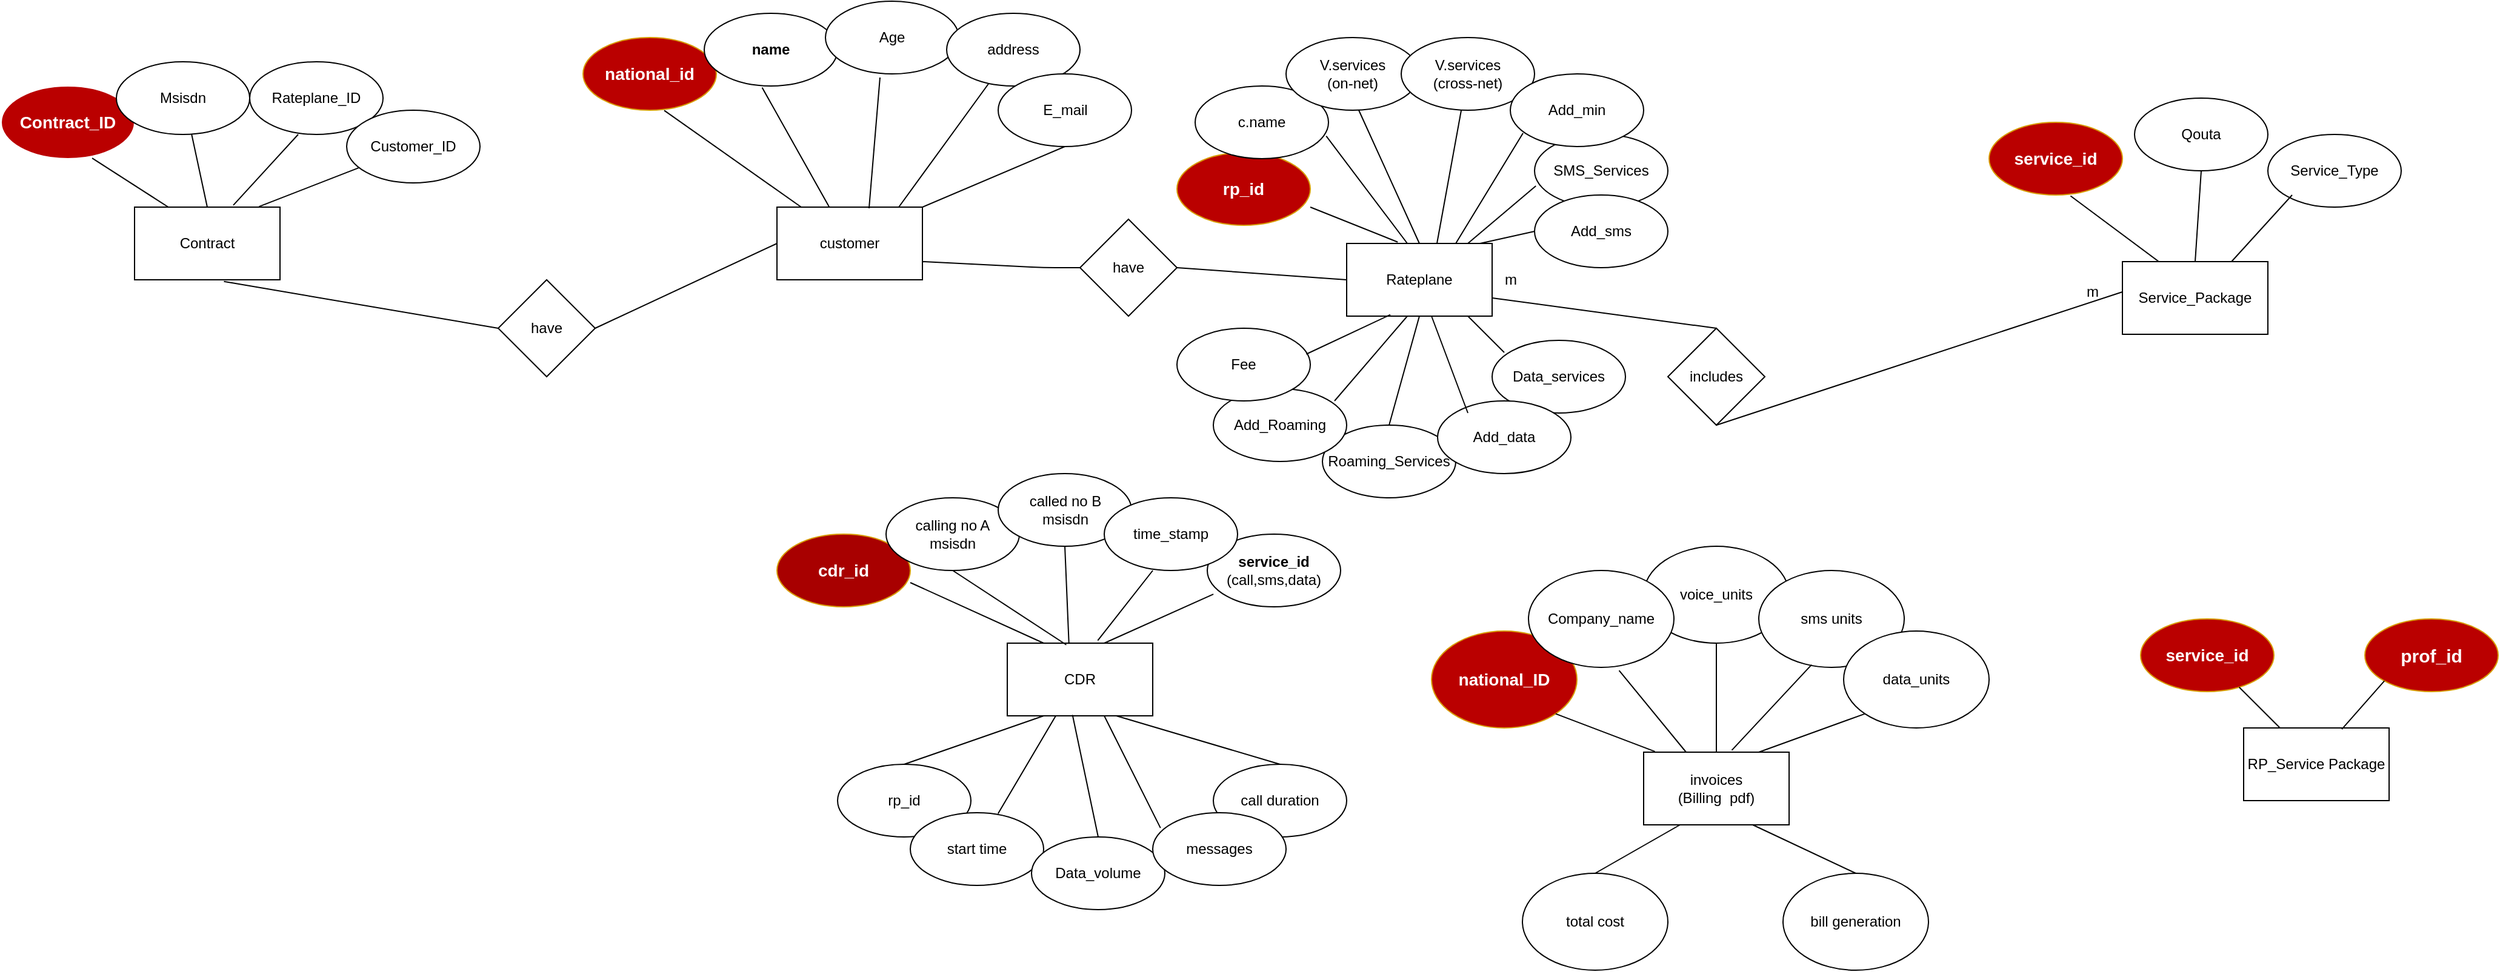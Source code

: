 <mxfile version="17.4.2" type="device"><diagram id="UeH-mSh9d2ZXS7c6aPuf" name="Page-1"><mxGraphModel dx="2121" dy="651" grid="1" gridSize="10" guides="1" tooltips="1" connect="1" arrows="1" fold="1" page="1" pageScale="1" pageWidth="850" pageHeight="1100" math="0" shadow="0"><root><mxCell id="0"/><mxCell id="1" parent="0"/><mxCell id="IhmDABvhxZJZWMPuW6Tt-1" value="" style="rounded=0;whiteSpace=wrap;html=1;" parent="1" vertex="1"><mxGeometry x="40" y="670" width="120" height="60" as="geometry"/></mxCell><mxCell id="IhmDABvhxZJZWMPuW6Tt-2" value="customer" style="text;html=1;strokeColor=none;fillColor=none;align=center;verticalAlign=middle;whiteSpace=wrap;rounded=0;" parent="1" vertex="1"><mxGeometry x="60" y="685" width="80" height="30" as="geometry"/></mxCell><mxCell id="IhmDABvhxZJZWMPuW6Tt-3" value="Rateplane" style="rounded=0;whiteSpace=wrap;html=1;" parent="1" vertex="1"><mxGeometry x="510" y="700" width="120" height="60" as="geometry"/></mxCell><mxCell id="IhmDABvhxZJZWMPuW6Tt-4" value="CDR" style="rounded=0;whiteSpace=wrap;html=1;" parent="1" vertex="1"><mxGeometry x="230" y="1030" width="120" height="60" as="geometry"/></mxCell><mxCell id="IhmDABvhxZJZWMPuW6Tt-6" value="invoices&lt;br&gt;(Billing&amp;nbsp; pdf)" style="rounded=0;whiteSpace=wrap;html=1;" parent="1" vertex="1"><mxGeometry x="755" y="1120" width="120" height="60" as="geometry"/></mxCell><mxCell id="IhmDABvhxZJZWMPuW6Tt-7" value="national_id" style="ellipse;whiteSpace=wrap;html=1;fillColor=#BA0000;strokeColor=#d79b00;fontColor=#FFFFFF;fontStyle=1;fontSize=14;" parent="1" vertex="1"><mxGeometry x="-120" y="530" width="110" height="60" as="geometry"/></mxCell><mxCell id="IhmDABvhxZJZWMPuW6Tt-9" value="name" style="ellipse;whiteSpace=wrap;html=1;fontStyle=1" parent="1" vertex="1"><mxGeometry x="-20" y="510" width="110" height="60" as="geometry"/></mxCell><mxCell id="IhmDABvhxZJZWMPuW6Tt-10" value="Age" style="ellipse;whiteSpace=wrap;html=1;" parent="1" vertex="1"><mxGeometry x="80" y="500" width="110" height="60" as="geometry"/></mxCell><mxCell id="IhmDABvhxZJZWMPuW6Tt-11" value="address" style="ellipse;whiteSpace=wrap;html=1;" parent="1" vertex="1"><mxGeometry x="180" y="510" width="110" height="60" as="geometry"/></mxCell><mxCell id="IhmDABvhxZJZWMPuW6Tt-12" value="E_mail" style="ellipse;whiteSpace=wrap;html=1;" parent="1" vertex="1"><mxGeometry x="222.5" y="560" width="110" height="60" as="geometry"/></mxCell><mxCell id="IhmDABvhxZJZWMPuW6Tt-14" value="rp_id" style="ellipse;whiteSpace=wrap;html=1;fillColor=#BA0000;strokeColor=#d79b00;fontColor=#FFFFFF;fontStyle=1;fontSize=14;" parent="1" vertex="1"><mxGeometry x="370" y="625" width="110" height="60" as="geometry"/></mxCell><mxCell id="IhmDABvhxZJZWMPuW6Tt-15" value="c.name" style="ellipse;whiteSpace=wrap;html=1;" parent="1" vertex="1"><mxGeometry x="385" y="570" width="110" height="60" as="geometry"/></mxCell><mxCell id="IhmDABvhxZJZWMPuW6Tt-20" value="Service_Package" style="rounded=0;whiteSpace=wrap;html=1;" parent="1" vertex="1"><mxGeometry x="1150" y="715" width="120" height="60" as="geometry"/></mxCell><mxCell id="IhmDABvhxZJZWMPuW6Tt-21" value="service_id" style="ellipse;whiteSpace=wrap;html=1;fillColor=#BA0000;strokeColor=#d79b00;fontColor=#FFFFFF;fontStyle=1;fontSize=14;" parent="1" vertex="1"><mxGeometry x="1040" y="600" width="110" height="60" as="geometry"/></mxCell><mxCell id="IhmDABvhxZJZWMPuW6Tt-22" value="Qouta" style="ellipse;whiteSpace=wrap;html=1;" parent="1" vertex="1"><mxGeometry x="1160" y="580" width="110" height="60" as="geometry"/></mxCell><mxCell id="IhmDABvhxZJZWMPuW6Tt-24" value="cdr_id" style="ellipse;whiteSpace=wrap;html=1;fillColor=#A80000;strokeColor=#d79b00;fontColor=#FFFFFF;fontStyle=1;fontSize=14;" parent="1" vertex="1"><mxGeometry x="40" y="940" width="110" height="60" as="geometry"/></mxCell><mxCell id="IhmDABvhxZJZWMPuW6Tt-25" value="calling no A&lt;br&gt;msisdn" style="ellipse;whiteSpace=wrap;html=1;" parent="1" vertex="1"><mxGeometry x="130" y="910" width="110" height="60" as="geometry"/></mxCell><mxCell id="IhmDABvhxZJZWMPuW6Tt-26" value="called no B&lt;br&gt;msisdn" style="ellipse;whiteSpace=wrap;html=1;" parent="1" vertex="1"><mxGeometry x="222.5" y="890" width="110" height="60" as="geometry"/></mxCell><mxCell id="IhmDABvhxZJZWMPuW6Tt-27" value="&lt;b&gt;service_id&lt;/b&gt;&lt;br&gt;(call,sms,data)" style="ellipse;whiteSpace=wrap;html=1;" parent="1" vertex="1"><mxGeometry x="395" y="940" width="110" height="60" as="geometry"/></mxCell><mxCell id="IhmDABvhxZJZWMPuW6Tt-29" value="rp_id" style="ellipse;whiteSpace=wrap;html=1;" parent="1" vertex="1"><mxGeometry x="90" y="1130" width="110" height="60" as="geometry"/></mxCell><mxCell id="IhmDABvhxZJZWMPuW6Tt-31" value="start time" style="ellipse;whiteSpace=wrap;html=1;" parent="1" vertex="1"><mxGeometry x="150" y="1170" width="110" height="60" as="geometry"/></mxCell><mxCell id="IhmDABvhxZJZWMPuW6Tt-32" value="call duration" style="ellipse;whiteSpace=wrap;html=1;" parent="1" vertex="1"><mxGeometry x="400" y="1130" width="110" height="60" as="geometry"/></mxCell><mxCell id="IhmDABvhxZJZWMPuW6Tt-40" value="&lt;font color=&quot;#ffffff&quot; size=&quot;1&quot;&gt;&lt;b style=&quot;font-size: 14px&quot;&gt;national_ID&lt;/b&gt;&lt;/font&gt;" style="ellipse;whiteSpace=wrap;html=1;fillColor=#BA0000;strokeColor=#d79b00;" parent="1" vertex="1"><mxGeometry x="580" y="1020" width="120" height="80" as="geometry"/></mxCell><mxCell id="IhmDABvhxZJZWMPuW6Tt-41" value="voice_units" style="ellipse;whiteSpace=wrap;html=1;" parent="1" vertex="1"><mxGeometry x="755" y="950" width="120" height="80" as="geometry"/></mxCell><mxCell id="IhmDABvhxZJZWMPuW6Tt-42" value="sms units&lt;span style=&quot;color: rgba(0 , 0 , 0 , 0) ; font-family: monospace ; font-size: 0px&quot;&gt;%3CmxGraphModel%3E%3Croot%3E%3CmxCell%20id%3D%220%22%2F%3E%3CmxCell%20id%3D%221%22%20parent%3D%220%22%2F%3E%3CmxCell%20id%3D%222%22%20value%3D%22custumer_id%26lt%3Bspan%20style%3D%26quot%3Bcolor%3A%20rgba(0%20%2C%200%20%2C%200%20%2C%200)%20%3B%20font-family%3A%20monospace%20%3B%20font-size%3A%200px%26quot%3B%26gt%3B%253CmxGraphModel%253E%253Croot%253E%253CmxCell%2520id%253D%25220%2522%252F%253E%253CmxCell%2520id%253D%25221%2522%2520parent%253D%25220%2522%252F%253E%253CmxCell%2520id%253D%25222%2522%2520value%253D%2522free%2520units%2522%2520style%253D%2522ellipse%253BwhiteSpace%253Dwrap%253Bhtml%253D1%253B%2522%2520vertex%253D%25221%2522%2520parent%253D%25221%2522%253E%253CmxGeometry%2520x%253D%2522-120%2522%2520y%253D%2522665%2522%2520width%253D%2522110%2522%2520height%253D%252260%2522%2520as%253D%2522geometry%2522%252F%253E%253C%252FmxCell%253E%253C%252Froot%253E%253C%252FmxGraphModel%253E%26lt%3B%2Fspan%26gt%3B%22%20style%3D%22ellipse%3BwhiteSpace%3Dwrap%3Bhtml%3D1%3B%22%20vertex%3D%221%22%20parent%3D%221%22%3E%3CmxGeometry%20x%3D%22660%22%20y%3D%221250%22%20width%3D%22120%22%20height%3D%2280%22%20as%3D%22geometry%22%2F%3E%3C%2FmxCell%3E%3C%2Froot%3E%3C%2FmxGraphModel%3E&lt;/span&gt;" style="ellipse;whiteSpace=wrap;html=1;" parent="1" vertex="1"><mxGeometry x="850" y="970" width="120" height="80" as="geometry"/></mxCell><mxCell id="IhmDABvhxZJZWMPuW6Tt-44" value="bill generation" style="ellipse;whiteSpace=wrap;html=1;" parent="1" vertex="1"><mxGeometry x="870" y="1220" width="120" height="80" as="geometry"/></mxCell><mxCell id="IhmDABvhxZJZWMPuW6Tt-45" value="Company_name" style="ellipse;whiteSpace=wrap;html=1;" parent="1" vertex="1"><mxGeometry x="660" y="970" width="120" height="80" as="geometry"/></mxCell><mxCell id="IhmDABvhxZJZWMPuW6Tt-46" value="data_units" style="ellipse;whiteSpace=wrap;html=1;" parent="1" vertex="1"><mxGeometry x="920" y="1020" width="120" height="80" as="geometry"/></mxCell><mxCell id="IhmDABvhxZJZWMPuW6Tt-50" value="have" style="rhombus;whiteSpace=wrap;html=1;" parent="1" vertex="1"><mxGeometry x="290" y="680" width="80" height="80" as="geometry"/></mxCell><mxCell id="IhmDABvhxZJZWMPuW6Tt-51" value="" style="endArrow=none;html=1;exitX=1;exitY=0.75;exitDx=0;exitDy=0;entryX=0;entryY=0.5;entryDx=0;entryDy=0;" parent="1" source="IhmDABvhxZJZWMPuW6Tt-1" target="IhmDABvhxZJZWMPuW6Tt-50" edge="1"><mxGeometry width="50" height="50" relative="1" as="geometry"><mxPoint x="200" y="750" as="sourcePoint"/><mxPoint x="250" y="700" as="targetPoint"/><Array as="points"><mxPoint x="260" y="720"/></Array></mxGeometry></mxCell><mxCell id="IhmDABvhxZJZWMPuW6Tt-52" value="" style="endArrow=none;html=1;exitX=1;exitY=0.5;exitDx=0;exitDy=0;entryX=0;entryY=0.5;entryDx=0;entryDy=0;" parent="1" source="IhmDABvhxZJZWMPuW6Tt-50" target="IhmDABvhxZJZWMPuW6Tt-3" edge="1"><mxGeometry width="50" height="50" relative="1" as="geometry"><mxPoint x="170" y="725" as="sourcePoint"/><mxPoint x="300" y="730" as="targetPoint"/></mxGeometry></mxCell><mxCell id="IhmDABvhxZJZWMPuW6Tt-61" value="includes" style="rhombus;whiteSpace=wrap;html=1;" parent="1" vertex="1"><mxGeometry x="775" y="770" width="80" height="80" as="geometry"/></mxCell><mxCell id="IhmDABvhxZJZWMPuW6Tt-62" value="" style="endArrow=none;html=1;exitX=0.5;exitY=0;exitDx=0;exitDy=0;entryX=1;entryY=0.75;entryDx=0;entryDy=0;" parent="1" source="IhmDABvhxZJZWMPuW6Tt-61" target="IhmDABvhxZJZWMPuW6Tt-3" edge="1"><mxGeometry width="50" height="50" relative="1" as="geometry"><mxPoint x="200" y="755" as="sourcePoint"/><mxPoint x="560" y="770" as="targetPoint"/></mxGeometry></mxCell><mxCell id="IhmDABvhxZJZWMPuW6Tt-63" value="" style="endArrow=none;html=1;entryX=0.5;entryY=1;entryDx=0;entryDy=0;" parent="1" target="IhmDABvhxZJZWMPuW6Tt-61" edge="1"><mxGeometry width="50" height="50" relative="1" as="geometry"><mxPoint x="1150" y="740" as="sourcePoint"/><mxPoint x="580" y="770" as="targetPoint"/></mxGeometry></mxCell><mxCell id="IhmDABvhxZJZWMPuW6Tt-70" value="SMS_Services" style="ellipse;whiteSpace=wrap;html=1;" parent="1" vertex="1"><mxGeometry x="665" y="610" width="110" height="60" as="geometry"/></mxCell><mxCell id="IhmDABvhxZJZWMPuW6Tt-72" value="" style="endArrow=none;html=1;exitX=0.351;exitY=-0.019;exitDx=0;exitDy=0;exitPerimeter=0;entryX=1;entryY=0.75;entryDx=0;entryDy=0;entryPerimeter=0;" parent="1" source="IhmDABvhxZJZWMPuW6Tt-3" target="IhmDABvhxZJZWMPuW6Tt-14" edge="1"><mxGeometry width="50" height="50" relative="1" as="geometry"><mxPoint x="520" y="710" as="sourcePoint"/><mxPoint x="470" y="660" as="targetPoint"/></mxGeometry></mxCell><mxCell id="IhmDABvhxZJZWMPuW6Tt-74" value="" style="endArrow=none;html=1;entryX=0.409;entryY=1.05;entryDx=0;entryDy=0;exitX=0.633;exitY=0.017;exitDx=0;exitDy=0;exitPerimeter=0;entryPerimeter=0;" parent="1" source="IhmDABvhxZJZWMPuW6Tt-1" target="IhmDABvhxZJZWMPuW6Tt-10" edge="1"><mxGeometry width="50" height="50" relative="1" as="geometry"><mxPoint x="130" y="660" as="sourcePoint"/><mxPoint x="230" y="630" as="targetPoint"/></mxGeometry></mxCell><mxCell id="IhmDABvhxZJZWMPuW6Tt-75" value="" style="endArrow=none;html=1;entryX=0.434;entryY=1.021;entryDx=0;entryDy=0;entryPerimeter=0;" parent="1" source="IhmDABvhxZJZWMPuW6Tt-1" target="IhmDABvhxZJZWMPuW6Tt-9" edge="1"><mxGeometry width="50" height="50" relative="1" as="geometry"><mxPoint x="170" y="695" as="sourcePoint"/><mxPoint x="266.039" y="621.175" as="targetPoint"/></mxGeometry></mxCell><mxCell id="IhmDABvhxZJZWMPuW6Tt-76" value="" style="endArrow=none;html=1;entryX=0.5;entryY=1;entryDx=0;entryDy=0;exitX=1;exitY=0;exitDx=0;exitDy=0;" parent="1" source="IhmDABvhxZJZWMPuW6Tt-1" target="IhmDABvhxZJZWMPuW6Tt-12" edge="1"><mxGeometry width="50" height="50" relative="1" as="geometry"><mxPoint x="180" y="705" as="sourcePoint"/><mxPoint x="276.039" y="631.175" as="targetPoint"/><Array as="points"/></mxGeometry></mxCell><mxCell id="IhmDABvhxZJZWMPuW6Tt-85" value="" style="endArrow=none;html=1;exitX=0.406;exitY=0.023;exitDx=0;exitDy=0;entryX=0.5;entryY=1;entryDx=0;entryDy=0;exitPerimeter=0;" parent="1" target="IhmDABvhxZJZWMPuW6Tt-25" edge="1" source="IhmDABvhxZJZWMPuW6Tt-4"><mxGeometry width="50" height="50" relative="1" as="geometry"><mxPoint x="250" y="1026" as="sourcePoint"/><mxPoint x="190" y="990" as="targetPoint"/></mxGeometry></mxCell><mxCell id="IhmDABvhxZJZWMPuW6Tt-87" value="" style="endArrow=none;html=1;exitX=0.424;exitY=0.011;exitDx=0;exitDy=0;exitPerimeter=0;entryX=0.5;entryY=1;entryDx=0;entryDy=0;" parent="1" source="IhmDABvhxZJZWMPuW6Tt-4" target="IhmDABvhxZJZWMPuW6Tt-26" edge="1"><mxGeometry width="50" height="50" relative="1" as="geometry"><mxPoint x="255.06" y="1035.92" as="sourcePoint"/><mxPoint x="270" y="1000" as="targetPoint"/></mxGeometry></mxCell><mxCell id="IhmDABvhxZJZWMPuW6Tt-88" value="" style="endArrow=none;html=1;entryX=0.046;entryY=0.826;entryDx=0;entryDy=0;entryPerimeter=0;" parent="1" edge="1" target="IhmDABvhxZJZWMPuW6Tt-27"><mxGeometry width="50" height="50" relative="1" as="geometry"><mxPoint x="310" y="1030" as="sourcePoint"/><mxPoint x="350" y="1019" as="targetPoint"/></mxGeometry></mxCell><mxCell id="IhmDABvhxZJZWMPuW6Tt-89" value="" style="endArrow=none;html=1;entryX=0.5;entryY=0;entryDx=0;entryDy=0;exitX=0.75;exitY=1;exitDx=0;exitDy=0;" parent="1" source="IhmDABvhxZJZWMPuW6Tt-4" target="IhmDABvhxZJZWMPuW6Tt-32" edge="1"><mxGeometry width="50" height="50" relative="1" as="geometry"><mxPoint x="275.06" y="1055.92" as="sourcePoint"/><mxPoint x="290" y="1020" as="targetPoint"/></mxGeometry></mxCell><mxCell id="IhmDABvhxZJZWMPuW6Tt-90" value="" style="endArrow=none;html=1;" parent="1" edge="1"><mxGeometry width="50" height="50" relative="1" as="geometry"><mxPoint x="260" y="1030" as="sourcePoint"/><mxPoint x="150" y="980" as="targetPoint"/></mxGeometry></mxCell><mxCell id="IhmDABvhxZJZWMPuW6Tt-91" value="" style="endArrow=none;html=1;entryX=0.5;entryY=0;entryDx=0;entryDy=0;" parent="1" target="IhmDABvhxZJZWMPuW6Tt-29" edge="1"><mxGeometry width="50" height="50" relative="1" as="geometry"><mxPoint x="260" y="1090" as="sourcePoint"/><mxPoint x="310" y="1040" as="targetPoint"/></mxGeometry></mxCell><mxCell id="IhmDABvhxZJZWMPuW6Tt-92" value="" style="endArrow=none;html=1;entryX=0.658;entryY=0.013;entryDx=0;entryDy=0;entryPerimeter=0;" parent="1" target="IhmDABvhxZJZWMPuW6Tt-31" edge="1"><mxGeometry width="50" height="50" relative="1" as="geometry"><mxPoint x="270" y="1090" as="sourcePoint"/><mxPoint x="320" y="1050" as="targetPoint"/></mxGeometry></mxCell><mxCell id="IhmDABvhxZJZWMPuW6Tt-94" value="" style="endArrow=none;html=1;entryX=0.25;entryY=0;entryDx=0;entryDy=0;exitX=0.611;exitY=1.013;exitDx=0;exitDy=0;exitPerimeter=0;" parent="1" source="IhmDABvhxZJZWMPuW6Tt-21" target="IhmDABvhxZJZWMPuW6Tt-20" edge="1"><mxGeometry width="50" height="50" relative="1" as="geometry"><mxPoint x="460" y="1100" as="sourcePoint"/><mxPoint x="510" y="1050" as="targetPoint"/></mxGeometry></mxCell><mxCell id="IhmDABvhxZJZWMPuW6Tt-103" value="" style="endArrow=none;html=1;entryX=0.5;entryY=1;entryDx=0;entryDy=0;" parent="1" source="IhmDABvhxZJZWMPuW6Tt-6" target="IhmDABvhxZJZWMPuW6Tt-41" edge="1"><mxGeometry width="50" height="50" relative="1" as="geometry"><mxPoint x="760" y="1370" as="sourcePoint"/><mxPoint x="810" y="1320" as="targetPoint"/></mxGeometry></mxCell><mxCell id="IhmDABvhxZJZWMPuW6Tt-104" value="" style="endArrow=none;html=1;entryX=1;entryY=1;entryDx=0;entryDy=0;exitX=0.077;exitY=-0.009;exitDx=0;exitDy=0;exitPerimeter=0;" parent="1" source="IhmDABvhxZJZWMPuW6Tt-6" target="IhmDABvhxZJZWMPuW6Tt-40" edge="1"><mxGeometry width="50" height="50" relative="1" as="geometry"><mxPoint x="853.886" y="1360" as="sourcePoint"/><mxPoint x="770" y="1330" as="targetPoint"/></mxGeometry></mxCell><mxCell id="IhmDABvhxZJZWMPuW6Tt-105" value="" style="endArrow=none;html=1;entryX=0;entryY=1;entryDx=0;entryDy=0;" parent="1" target="IhmDABvhxZJZWMPuW6Tt-46" edge="1"><mxGeometry width="50" height="50" relative="1" as="geometry"><mxPoint x="850" y="1120" as="sourcePoint"/><mxPoint x="827.574" y="1328.284" as="targetPoint"/></mxGeometry></mxCell><mxCell id="IhmDABvhxZJZWMPuW6Tt-106" value="" style="endArrow=none;html=1;entryX=0.363;entryY=0.973;entryDx=0;entryDy=0;exitX=0.606;exitY=-0.026;exitDx=0;exitDy=0;exitPerimeter=0;entryPerimeter=0;" parent="1" source="IhmDABvhxZJZWMPuW6Tt-6" target="IhmDABvhxZJZWMPuW6Tt-42" edge="1"><mxGeometry width="50" height="50" relative="1" as="geometry"><mxPoint x="910" y="1350" as="sourcePoint"/><mxPoint x="837.574" y="1338.284" as="targetPoint"/></mxGeometry></mxCell><mxCell id="IhmDABvhxZJZWMPuW6Tt-107" value="" style="endArrow=none;html=1;entryX=0.5;entryY=0;entryDx=0;entryDy=0;exitX=0.75;exitY=1;exitDx=0;exitDy=0;" parent="1" target="IhmDABvhxZJZWMPuW6Tt-44" edge="1" source="IhmDABvhxZJZWMPuW6Tt-6"><mxGeometry width="50" height="50" relative="1" as="geometry"><mxPoint x="880" y="1170" as="sourcePoint"/><mxPoint x="937" y="1200" as="targetPoint"/></mxGeometry></mxCell><mxCell id="IhmDABvhxZJZWMPuW6Tt-108" value="" style="endArrow=none;html=1;exitX=0.623;exitY=1.032;exitDx=0;exitDy=0;exitPerimeter=0;entryX=0.292;entryY=0;entryDx=0;entryDy=0;entryPerimeter=0;" parent="1" source="IhmDABvhxZJZWMPuW6Tt-45" target="IhmDABvhxZJZWMPuW6Tt-6" edge="1"><mxGeometry width="50" height="50" relative="1" as="geometry"><mxPoint x="893.886" y="1400" as="sourcePoint"/><mxPoint x="800" y="1110" as="targetPoint"/></mxGeometry></mxCell><mxCell id="55FDZ2Q5JJoi3GqjYJV_-4" value="have" style="rhombus;whiteSpace=wrap;html=1;" parent="1" vertex="1"><mxGeometry x="-190" y="730" width="80" height="80" as="geometry"/></mxCell><mxCell id="55FDZ2Q5JJoi3GqjYJV_-6" value="" style="endArrow=none;html=1;entryX=0;entryY=0.5;entryDx=0;entryDy=0;exitX=1;exitY=0.5;exitDx=0;exitDy=0;" parent="1" source="55FDZ2Q5JJoi3GqjYJV_-4" target="IhmDABvhxZJZWMPuW6Tt-1" edge="1"><mxGeometry width="50" height="50" relative="1" as="geometry"><mxPoint x="-380" y="780" as="sourcePoint"/><mxPoint x="-330" y="730" as="targetPoint"/></mxGeometry></mxCell><mxCell id="55FDZ2Q5JJoi3GqjYJV_-21" value="total cost" style="ellipse;whiteSpace=wrap;html=1;" parent="1" vertex="1"><mxGeometry x="655" y="1220" width="120" height="80" as="geometry"/></mxCell><mxCell id="_LOwNl2Nd0SdQ97iQgdr-3" value="" style="endArrow=none;html=1;entryX=0.5;entryY=0;entryDx=0;entryDy=0;exitX=0.25;exitY=1;exitDx=0;exitDy=0;" parent="1" source="IhmDABvhxZJZWMPuW6Tt-6" target="55FDZ2Q5JJoi3GqjYJV_-21" edge="1"><mxGeometry width="50" height="50" relative="1" as="geometry"><mxPoint x="820" y="1390" as="sourcePoint"/><mxPoint x="766.88" y="1404.16" as="targetPoint"/></mxGeometry></mxCell><mxCell id="5HXcH3cHeGEhkb0Ea2yJ-9" value="RP_Service Package" style="rounded=0;whiteSpace=wrap;html=1;" parent="1" vertex="1"><mxGeometry x="1250" y="1100" width="120" height="60" as="geometry"/></mxCell><mxCell id="5HXcH3cHeGEhkb0Ea2yJ-10" value="&lt;font color=&quot;#ffffff&quot; size=&quot;1&quot;&gt;&lt;b style=&quot;font-size: 14px&quot;&gt;service_id&lt;/b&gt;&lt;/font&gt;" style="ellipse;whiteSpace=wrap;html=1;fillColor=#BA0000;strokeColor=#d79b00;" parent="1" vertex="1"><mxGeometry x="1165" y="1010" width="110" height="60" as="geometry"/></mxCell><mxCell id="5HXcH3cHeGEhkb0Ea2yJ-11" value="&lt;font color=&quot;#ffffff&quot; size=&quot;1&quot;&gt;&lt;b style=&quot;font-size: 15px&quot;&gt;prof_id&lt;/b&gt;&lt;/font&gt;" style="ellipse;whiteSpace=wrap;html=1;fillColor=#BA0000;strokeColor=#d79b00;" parent="1" vertex="1"><mxGeometry x="1350" y="1010" width="110" height="60" as="geometry"/></mxCell><mxCell id="5HXcH3cHeGEhkb0Ea2yJ-12" value="" style="endArrow=none;html=1;" parent="1" source="5HXcH3cHeGEhkb0Ea2yJ-9" target="5HXcH3cHeGEhkb0Ea2yJ-10" edge="1"><mxGeometry width="50" height="50" relative="1" as="geometry"><mxPoint x="900" y="820" as="sourcePoint"/><mxPoint x="950" y="770" as="targetPoint"/></mxGeometry></mxCell><mxCell id="5HXcH3cHeGEhkb0Ea2yJ-13" value="" style="endArrow=none;html=1;entryX=0;entryY=1;entryDx=0;entryDy=0;exitX=0.675;exitY=0.017;exitDx=0;exitDy=0;exitPerimeter=0;" parent="1" source="5HXcH3cHeGEhkb0Ea2yJ-9" target="5HXcH3cHeGEhkb0Ea2yJ-11" edge="1"><mxGeometry width="50" height="50" relative="1" as="geometry"><mxPoint x="976" y="800" as="sourcePoint"/><mxPoint x="960" y="780" as="targetPoint"/></mxGeometry></mxCell><mxCell id="5HXcH3cHeGEhkb0Ea2yJ-14" value="&lt;span style=&quot;color: rgba(0 , 0 , 0 , 0) ; font-family: monospace ; font-size: 0px&quot;&gt;%3CmxGraphModel%3E%3Croot%3E%3CmxCell%20id%3D%220%22%2F%3E%3CmxCell%20id%3D%221%22%20parent%3D%220%22%2F%3E%3CmxCell%20id%3D%222%22%20value%3D%22prof_service%22%20style%3D%22rounded%3D0%3BwhiteSpace%3Dwrap%3Bhtml%3D1%3B%22%20vertex%3D%221%22%20parent%3D%221%22%3E%3CmxGeometry%20x%3D%22930%22%20y%3D%22790%22%20width%3D%22120%22%20height%3D%2260%22%20as%3D%22geometry%22%2F%3E%3C%2FmxCell%3E%3CmxCell%20id%3D%223%22%20value%3D%22service_id%22%20style%3D%22ellipse%3BwhiteSpace%3Dwrap%3Bhtml%3D1%3BfillColor%3D%23ffe6cc%3BstrokeColor%3D%23d79b00%3B%22%20vertex%3D%221%22%20parent%3D%221%22%3E%3CmxGeometry%20x%3D%22880%22%20y%3D%22710%22%20width%3D%22110%22%20height%3D%2260%22%20as%3D%22geometry%22%2F%3E%3C%2FmxCell%3E%3CmxCell%20id%3D%224%22%20value%3D%22prof_id%22%20style%3D%22ellipse%3BwhiteSpace%3Dwrap%3Bhtml%3D1%3BfillColor%3D%23ffe6cc%3BstrokeColor%3D%23d79b00%3B%22%20vertex%3D%221%22%20parent%3D%221%22%3E%3CmxGeometry%20x%3D%221030%22%20y%3D%22710%22%20width%3D%22110%22%20height%3D%2260%22%20as%3D%22geometry%22%2F%3E%3C%2FmxCell%3E%3CmxCell%20id%3D%225%22%20value%3D%22%22%20style%3D%22endArrow%3Dnone%3Bhtml%3D1%3B%22%20edge%3D%221%22%20source%3D%222%22%20target%3D%223%22%20parent%3D%221%22%3E%3CmxGeometry%20width%3D%2250%22%20height%3D%2250%22%20relative%3D%221%22%20as%3D%22geometry%22%3E%3CmxPoint%20x%3D%22900%22%20y%3D%22820%22%20as%3D%22sourcePoint%22%2F%3E%3CmxPoint%20x%3D%22950%22%20y%3D%22770%22%20as%3D%22targetPoint%22%2F%3E%3C%2FmxGeometry%3E%3C%2FmxCell%3E%3CmxCell%20id%3D%226%22%20value%3D%22%22%20style%3D%22endArrow%3Dnone%3Bhtml%3D1%3BentryX%3D0%3BentryY%3D1%3BentryDx%3D0%3BentryDy%3D0%3BexitX%3D0.675%3BexitY%3D0.017%3BexitDx%3D0%3BexitDy%3D0%3BexitPerimeter%3D0%3B%22%20edge%3D%221%22%20source%3D%222%22%20target%3D%224%22%20parent%3D%221%22%3E%3CmxGeometry%20width%3D%2250%22%20height%3D%2250%22%20relative%3D%221%22%20as%3D%22geometry%22%3E%3CmxPoint%20x%3D%22976%22%20y%3D%22800%22%20as%3D%22sourcePoint%22%2F%3E%3CmxPoint%20x%3D%22960%22%20y%3D%22780%22%20as%3D%22targetPoint%22%2F%3E%3C%2FmxGeometry%3E%3C%2FmxCell%3E%3C%2Froot%3E%3C%2FmxGraphModel%3E&lt;/span&gt;&lt;span style=&quot;color: rgba(0 , 0 , 0 , 0) ; font-family: monospace ; font-size: 0px&quot;&gt;%3CmxGraphModel%3E%3Croot%3E%3CmxCell%20id%3D%220%22%2F%3E%3CmxCell%20id%3D%221%22%20parent%3D%220%22%2F%3E%3CmxCell%20id%3D%222%22%20value%3D%22prof_service%22%20style%3D%22rounded%3D0%3BwhiteSpace%3Dwrap%3Bhtml%3D1%3B%22%20vertex%3D%221%22%20parent%3D%221%22%3E%3CmxGeometry%20x%3D%22930%22%20y%3D%22790%22%20width%3D%22120%22%20height%3D%2260%22%20as%3D%22geometry%22%2F%3E%3C%2FmxCell%3E%3CmxCell%20id%3D%223%22%20value%3D%22service_id%22%20style%3D%22ellipse%3BwhiteSpace%3Dwrap%3Bhtml%3D1%3BfillColor%3D%23ffe6cc%3BstrokeColor%3D%23d79b00%3B%22%20vertex%3D%221%22%20parent%3D%221%22%3E%3CmxGeometry%20x%3D%22880%22%20y%3D%22710%22%20width%3D%22110%22%20height%3D%2260%22%20as%3D%22geometry%22%2F%3E%3C%2FmxCell%3E%3CmxCell%20id%3D%224%22%20value%3D%22prof_id%22%20style%3D%22ellipse%3BwhiteSpace%3Dwrap%3Bhtml%3D1%3BfillColor%3D%23ffe6cc%3BstrokeColor%3D%23d79b00%3B%22%20vertex%3D%221%22%20parent%3D%221%22%3E%3CmxGeometry%20x%3D%221030%22%20y%3D%22710%22%20width%3D%22110%22%20height%3D%2260%22%20as%3D%22geometry%22%2F%3E%3C%2FmxCell%3E%3CmxCell%20id%3D%225%22%20value%3D%22%22%20style%3D%22endArrow%3Dnone%3Bhtml%3D1%3B%22%20edge%3D%221%22%20source%3D%222%22%20target%3D%223%22%20parent%3D%221%22%3E%3CmxGeometry%20width%3D%2250%22%20height%3D%2250%22%20relative%3D%221%22%20as%3D%22geometry%22%3E%3CmxPoint%20x%3D%22900%22%20y%3D%22820%22%20as%3D%22sourcePoint%22%2F%3E%3CmxPoint%20x%3D%22950%22%20y%3D%22770%22%20as%3D%22targetPoint%22%2F%3E%3C%2FmxGeometry%3E%3C%2FmxCell%3E%3CmxCell%20id%3D%226%22%20value%3D%22%22%20style%3D%22endArrow%3Dnone%3Bhtml%3D1%3BentryX%3D0%3BentryY%3D1%3BentryDx%3D0%3BentryDy%3D0%3BexitX%3D0.675%3BexitY%3D0.017%3BexitDx%3D0%3BexitDy%3D0%3BexitPerimeter%3D0%3B%22%20edge%3D%221%22%20source%3D%222%22%20target%3D%224%22%20parent%3D%221%22%3E%3CmxGeometry%20width%3D%2250%22%20height%3D%2250%22%20relative%3D%221%22%20as%3D%22geometry%22%3E%3CmxPoint%20x%3D%22976%22%20y%3D%22800%22%20as%3D%22sourcePoint%22%2F%3E%3CmxPoint%20x%3D%22960%22%20y%3D%22780%22%20as%3D%22targetPoint%22%2F%3E%3C%2FmxGeometry%3E%3C%2FmxCell%3E%3C%2Froot%3E%3C%2FmxGraphModel%3E&lt;/span&gt;" style="text;html=1;align=center;verticalAlign=middle;resizable=0;points=[];autosize=1;strokeColor=none;" parent="1" vertex="1"><mxGeometry x="1250" y="1050" width="20" height="20" as="geometry"/></mxCell><mxCell id="gw2tQ66wjIU7QZyXg5M6-1" value="Data_volume" style="ellipse;whiteSpace=wrap;html=1;" parent="1" vertex="1"><mxGeometry x="250" y="1190" width="110" height="60" as="geometry"/></mxCell><mxCell id="-H5qnsPjapEKyYedPauh-9" value="" style="endArrow=none;html=1;entryX=0.609;entryY=1.003;entryDx=0;entryDy=0;entryPerimeter=0;" edge="1" parent="1" target="IhmDABvhxZJZWMPuW6Tt-7"><mxGeometry width="50" height="50" relative="1" as="geometry"><mxPoint x="60" y="670" as="sourcePoint"/><mxPoint x="12.248" y="571.26" as="targetPoint"/></mxGeometry></mxCell><mxCell id="-H5qnsPjapEKyYedPauh-10" value="" style="endArrow=none;html=1;exitX=0.633;exitY=0.017;exitDx=0;exitDy=0;exitPerimeter=0;" edge="1" parent="1" target="IhmDABvhxZJZWMPuW6Tt-11"><mxGeometry width="50" height="50" relative="1" as="geometry"><mxPoint x="140.48" y="670" as="sourcePoint"/><mxPoint x="149.51" y="561.98" as="targetPoint"/></mxGeometry></mxCell><mxCell id="-H5qnsPjapEKyYedPauh-11" value="V.services&lt;br&gt;(on-net)" style="ellipse;whiteSpace=wrap;html=1;" vertex="1" parent="1"><mxGeometry x="460" y="530" width="110" height="60" as="geometry"/></mxCell><mxCell id="-H5qnsPjapEKyYedPauh-12" value="Roaming_Services" style="ellipse;whiteSpace=wrap;html=1;" vertex="1" parent="1"><mxGeometry x="490" y="850" width="110" height="60" as="geometry"/></mxCell><mxCell id="-H5qnsPjapEKyYedPauh-13" value="Data_services" style="ellipse;whiteSpace=wrap;html=1;" vertex="1" parent="1"><mxGeometry x="630" y="780" width="110" height="60" as="geometry"/></mxCell><mxCell id="-H5qnsPjapEKyYedPauh-14" value="V.services&lt;br&gt;(cross-net)" style="ellipse;whiteSpace=wrap;html=1;" vertex="1" parent="1"><mxGeometry x="555" y="530" width="110" height="60" as="geometry"/></mxCell><mxCell id="-H5qnsPjapEKyYedPauh-16" value="Add_min" style="ellipse;whiteSpace=wrap;html=1;" vertex="1" parent="1"><mxGeometry x="645" y="560" width="110" height="60" as="geometry"/></mxCell><mxCell id="-H5qnsPjapEKyYedPauh-17" value="Add_sms" style="ellipse;whiteSpace=wrap;html=1;" vertex="1" parent="1"><mxGeometry x="665" y="660" width="110" height="60" as="geometry"/></mxCell><mxCell id="-H5qnsPjapEKyYedPauh-18" value="Add_data" style="ellipse;whiteSpace=wrap;html=1;" vertex="1" parent="1"><mxGeometry x="585" y="830" width="110" height="60" as="geometry"/></mxCell><mxCell id="-H5qnsPjapEKyYedPauh-19" value="Add_Roaming" style="ellipse;whiteSpace=wrap;html=1;" vertex="1" parent="1"><mxGeometry x="400" y="820" width="110" height="60" as="geometry"/></mxCell><mxCell id="-H5qnsPjapEKyYedPauh-20" value="Fee" style="ellipse;whiteSpace=wrap;html=1;" vertex="1" parent="1"><mxGeometry x="370" y="770" width="110" height="60" as="geometry"/></mxCell><mxCell id="-H5qnsPjapEKyYedPauh-21" value="" style="endArrow=none;html=1;entryX=0.983;entryY=0.689;entryDx=0;entryDy=0;entryPerimeter=0;exitX=0.417;exitY=0;exitDx=0;exitDy=0;exitPerimeter=0;" edge="1" parent="1" source="IhmDABvhxZJZWMPuW6Tt-3" target="IhmDABvhxZJZWMPuW6Tt-15"><mxGeometry width="50" height="50" relative="1" as="geometry"><mxPoint x="560" y="690" as="sourcePoint"/><mxPoint x="510.0" y="616.26" as="targetPoint"/></mxGeometry></mxCell><mxCell id="-H5qnsPjapEKyYedPauh-22" value="" style="endArrow=none;html=1;exitX=0.5;exitY=0;exitDx=0;exitDy=0;" edge="1" parent="1" source="IhmDABvhxZJZWMPuW6Tt-3"><mxGeometry width="50" height="50" relative="1" as="geometry"><mxPoint x="586.91" y="670" as="sourcePoint"/><mxPoint x="520" y="590" as="targetPoint"/></mxGeometry></mxCell><mxCell id="-H5qnsPjapEKyYedPauh-23" value="" style="endArrow=none;html=1;" edge="1" parent="1" target="-H5qnsPjapEKyYedPauh-14"><mxGeometry width="50" height="50" relative="1" as="geometry"><mxPoint x="584.48" y="700" as="sourcePoint"/><mxPoint x="635.519" y="608.825" as="targetPoint"/></mxGeometry></mxCell><mxCell id="-H5qnsPjapEKyYedPauh-24" value="" style="endArrow=none;html=1;entryX=0;entryY=0;entryDx=0;entryDy=0;exitX=0.75;exitY=0;exitDx=0;exitDy=0;" edge="1" parent="1" source="IhmDABvhxZJZWMPuW6Tt-3"><mxGeometry width="50" height="50" relative="1" as="geometry"><mxPoint x="604.48" y="700" as="sourcePoint"/><mxPoint x="655.519" y="608.825" as="targetPoint"/></mxGeometry></mxCell><mxCell id="-H5qnsPjapEKyYedPauh-25" value="" style="endArrow=none;html=1;entryX=0.01;entryY=0.709;entryDx=0;entryDy=0;entryPerimeter=0;exitX=0.833;exitY=0;exitDx=0;exitDy=0;exitPerimeter=0;" edge="1" parent="1" source="IhmDABvhxZJZWMPuW6Tt-3" target="IhmDABvhxZJZWMPuW6Tt-70"><mxGeometry width="50" height="50" relative="1" as="geometry"><mxPoint x="615" y="701.17" as="sourcePoint"/><mxPoint x="666.039" y="609.995" as="targetPoint"/></mxGeometry></mxCell><mxCell id="-H5qnsPjapEKyYedPauh-26" value="" style="endArrow=none;html=1;entryX=0;entryY=0.5;entryDx=0;entryDy=0;" edge="1" parent="1" target="-H5qnsPjapEKyYedPauh-17"><mxGeometry width="50" height="50" relative="1" as="geometry"><mxPoint x="620" y="700" as="sourcePoint"/><mxPoint x="671.039" y="608.825" as="targetPoint"/></mxGeometry></mxCell><mxCell id="-H5qnsPjapEKyYedPauh-28" value="" style="endArrow=none;html=1;entryX=0;entryY=0;entryDx=0;entryDy=0;exitX=0.97;exitY=0.356;exitDx=0;exitDy=0;exitPerimeter=0;" edge="1" parent="1" source="-H5qnsPjapEKyYedPauh-20"><mxGeometry width="50" height="50" relative="1" as="geometry"><mxPoint x="495" y="850" as="sourcePoint"/><mxPoint x="546.039" y="758.825" as="targetPoint"/></mxGeometry></mxCell><mxCell id="-H5qnsPjapEKyYedPauh-29" value="" style="endArrow=none;html=1;entryX=0.417;entryY=1;entryDx=0;entryDy=0;entryPerimeter=0;" edge="1" parent="1" target="IhmDABvhxZJZWMPuW6Tt-3"><mxGeometry width="50" height="50" relative="1" as="geometry"><mxPoint x="500" y="830" as="sourcePoint"/><mxPoint x="546.039" y="749.995" as="targetPoint"/></mxGeometry></mxCell><mxCell id="-H5qnsPjapEKyYedPauh-30" value="" style="endArrow=none;html=1;exitX=0.5;exitY=0;exitDx=0;exitDy=0;" edge="1" parent="1" source="-H5qnsPjapEKyYedPauh-12"><mxGeometry width="50" height="50" relative="1" as="geometry"><mxPoint x="533.96" y="851.17" as="sourcePoint"/><mxPoint x="570" y="760" as="targetPoint"/></mxGeometry></mxCell><mxCell id="-H5qnsPjapEKyYedPauh-31" value="" style="endArrow=none;html=1;" edge="1" parent="1"><mxGeometry width="50" height="50" relative="1" as="geometry"><mxPoint x="610" y="840" as="sourcePoint"/><mxPoint x="580" y="760" as="targetPoint"/></mxGeometry></mxCell><mxCell id="-H5qnsPjapEKyYedPauh-32" value="" style="endArrow=none;html=1;" edge="1" parent="1"><mxGeometry width="50" height="50" relative="1" as="geometry"><mxPoint x="640" y="790" as="sourcePoint"/><mxPoint x="610" y="760" as="targetPoint"/></mxGeometry></mxCell><mxCell id="-H5qnsPjapEKyYedPauh-34" value="m" style="text;html=1;align=center;verticalAlign=middle;resizable=0;points=[];autosize=1;strokeColor=none;" vertex="1" parent="1"><mxGeometry x="630" y="720" width="30" height="20" as="geometry"/></mxCell><mxCell id="-H5qnsPjapEKyYedPauh-35" value="" style="endArrow=none;html=1;entryX=0.5;entryY=0;entryDx=0;entryDy=0;" edge="1" parent="1" target="IhmDABvhxZJZWMPuW6Tt-20"><mxGeometry width="50" height="50" relative="1" as="geometry"><mxPoint x="1215" y="640" as="sourcePoint"/><mxPoint x="1205" y="710" as="targetPoint"/></mxGeometry></mxCell><mxCell id="-H5qnsPjapEKyYedPauh-36" value="Service_Type" style="ellipse;whiteSpace=wrap;html=1;" vertex="1" parent="1"><mxGeometry x="1270" y="610" width="110" height="60" as="geometry"/></mxCell><mxCell id="-H5qnsPjapEKyYedPauh-38" value="" style="endArrow=none;html=1;entryX=0.75;entryY=0;entryDx=0;entryDy=0;" edge="1" parent="1" target="IhmDABvhxZJZWMPuW6Tt-20"><mxGeometry width="50" height="50" relative="1" as="geometry"><mxPoint x="1290" y="660" as="sourcePoint"/><mxPoint x="1240" y="710" as="targetPoint"/></mxGeometry></mxCell><mxCell id="-H5qnsPjapEKyYedPauh-39" value="time_stamp" style="ellipse;whiteSpace=wrap;html=1;" vertex="1" parent="1"><mxGeometry x="310" y="910" width="110" height="60" as="geometry"/></mxCell><mxCell id="-H5qnsPjapEKyYedPauh-40" value="messages" style="ellipse;whiteSpace=wrap;html=1;" vertex="1" parent="1"><mxGeometry x="350" y="1170" width="110" height="60" as="geometry"/></mxCell><mxCell id="-H5qnsPjapEKyYedPauh-41" value="" style="endArrow=none;html=1;exitX=0.622;exitY=-0.036;exitDx=0;exitDy=0;exitPerimeter=0;entryX=0.364;entryY=1;entryDx=0;entryDy=0;entryPerimeter=0;" edge="1" parent="1" source="IhmDABvhxZJZWMPuW6Tt-4" target="-H5qnsPjapEKyYedPauh-39"><mxGeometry width="50" height="50" relative="1" as="geometry"><mxPoint x="318.38" y="1030.66" as="sourcePoint"/><mxPoint x="310" y="970" as="targetPoint"/></mxGeometry></mxCell><mxCell id="-H5qnsPjapEKyYedPauh-45" value="" style="endArrow=none;html=1;entryX=0.5;entryY=0;entryDx=0;entryDy=0;" edge="1" parent="1" target="gw2tQ66wjIU7QZyXg5M6-1"><mxGeometry width="50" height="50" relative="1" as="geometry"><mxPoint x="283.81" y="1089.22" as="sourcePoint"/><mxPoint x="246.19" y="1160" as="targetPoint"/></mxGeometry></mxCell><mxCell id="-H5qnsPjapEKyYedPauh-46" value="" style="endArrow=none;html=1;entryX=0.058;entryY=0.209;entryDx=0;entryDy=0;entryPerimeter=0;" edge="1" parent="1" target="-H5qnsPjapEKyYedPauh-40"><mxGeometry width="50" height="50" relative="1" as="geometry"><mxPoint x="310" y="1090" as="sourcePoint"/><mxPoint x="282.38" y="1160.78" as="targetPoint"/></mxGeometry></mxCell><mxCell id="-H5qnsPjapEKyYedPauh-88" value="Contract" style="rounded=0;whiteSpace=wrap;html=1;" vertex="1" parent="1"><mxGeometry x="-490" y="670" width="120" height="60" as="geometry"/></mxCell><mxCell id="-H5qnsPjapEKyYedPauh-89" value="Contract_ID" style="ellipse;whiteSpace=wrap;html=1;fillColor=#BA0000;strokeColor=#FFFFFF;fontColor=#FFFFFF;fontStyle=1;fontSize=14;" vertex="1" parent="1"><mxGeometry x="-600" y="570" width="110" height="60" as="geometry"/></mxCell><mxCell id="-H5qnsPjapEKyYedPauh-90" value="Msisdn" style="ellipse;whiteSpace=wrap;html=1;" vertex="1" parent="1"><mxGeometry x="-505" y="550" width="110" height="60" as="geometry"/></mxCell><mxCell id="-H5qnsPjapEKyYedPauh-91" value="Rateplane_ID" style="ellipse;whiteSpace=wrap;html=1;" vertex="1" parent="1"><mxGeometry x="-395" y="550" width="110" height="60" as="geometry"/></mxCell><mxCell id="-H5qnsPjapEKyYedPauh-92" value="Customer_ID" style="ellipse;whiteSpace=wrap;html=1;" vertex="1" parent="1"><mxGeometry x="-315" y="590" width="110" height="60" as="geometry"/></mxCell><mxCell id="-H5qnsPjapEKyYedPauh-93" value="" style="endArrow=none;html=1;exitX=0.649;exitY=0.021;exitDx=0;exitDy=0;exitPerimeter=0;entryX=0.682;entryY=0.993;entryDx=0;entryDy=0;entryPerimeter=0;" edge="1" parent="1" target="-H5qnsPjapEKyYedPauh-89"><mxGeometry width="50" height="50" relative="1" as="geometry"><mxPoint x="-462.12" y="670.0" as="sourcePoint"/><mxPoint x="-490" y="618.74" as="targetPoint"/></mxGeometry></mxCell><mxCell id="-H5qnsPjapEKyYedPauh-94" value="" style="endArrow=none;html=1;exitX=0.679;exitY=-0.026;exitDx=0;exitDy=0;exitPerimeter=0;" edge="1" parent="1" source="-H5qnsPjapEKyYedPauh-88"><mxGeometry width="50" height="50" relative="1" as="geometry"><mxPoint x="-370.0" y="670.0" as="sourcePoint"/><mxPoint x="-355" y="610" as="targetPoint"/></mxGeometry></mxCell><mxCell id="-H5qnsPjapEKyYedPauh-95" value="" style="endArrow=none;html=1;exitX=0.5;exitY=0;exitDx=0;exitDy=0;" edge="1" parent="1" source="-H5qnsPjapEKyYedPauh-88"><mxGeometry width="50" height="50" relative="1" as="geometry"><mxPoint x="-435" y="660" as="sourcePoint"/><mxPoint x="-442.88" y="610" as="targetPoint"/></mxGeometry></mxCell><mxCell id="-H5qnsPjapEKyYedPauh-96" value="" style="endArrow=none;html=1;exitX=0.856;exitY=-0.007;exitDx=0;exitDy=0;exitPerimeter=0;" edge="1" parent="1" source="-H5qnsPjapEKyYedPauh-88" target="-H5qnsPjapEKyYedPauh-92"><mxGeometry width="50" height="50" relative="1" as="geometry"><mxPoint x="-311.06" y="701.26" as="sourcePoint"/><mxPoint x="-338.94" y="650" as="targetPoint"/></mxGeometry></mxCell><mxCell id="-H5qnsPjapEKyYedPauh-98" value="" style="endArrow=none;html=1;entryX=0;entryY=0.5;entryDx=0;entryDy=0;exitX=0.614;exitY=1.023;exitDx=0;exitDy=0;exitPerimeter=0;" edge="1" parent="1" source="-H5qnsPjapEKyYedPauh-88" target="55FDZ2Q5JJoi3GqjYJV_-4"><mxGeometry width="50" height="50" relative="1" as="geometry"><mxPoint x="-400" y="805" as="sourcePoint"/><mxPoint x="-250" y="735" as="targetPoint"/></mxGeometry></mxCell><mxCell id="-H5qnsPjapEKyYedPauh-99" value="m" style="text;html=1;align=center;verticalAlign=middle;resizable=0;points=[];autosize=1;strokeColor=none;" vertex="1" parent="1"><mxGeometry x="1110" y="730" width="30" height="20" as="geometry"/></mxCell></root></mxGraphModel></diagram></mxfile>